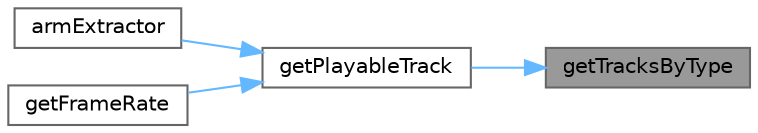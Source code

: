 digraph "getTracksByType"
{
 // LATEX_PDF_SIZE
  bgcolor="transparent";
  edge [fontname=Helvetica,fontsize=10,labelfontname=Helvetica,labelfontsize=10];
  node [fontname=Helvetica,fontsize=10,shape=box,height=0.2,width=0.4];
  rankdir="RL";
  Node1 [label="getTracksByType",height=0.2,width=0.4,color="gray40", fillcolor="grey60", style="filled", fontcolor="black",tooltip=" "];
  Node1 -> Node2 [dir="back",color="steelblue1",style="solid"];
  Node2 [label="getPlayableTrack",height=0.2,width=0.4,color="grey40", fillcolor="white", style="filled",URL="$a00037.html#ab7bc70c0c4e433f5adefc5ab71c84917",tooltip=" "];
  Node2 -> Node3 [dir="back",color="steelblue1",style="solid"];
  Node3 [label="armExtractor",height=0.2,width=0.4,color="grey40", fillcolor="white", style="filled",URL="$a00037.html#a9fddbcf75e24c10c08518f3403f70c3a",tooltip=" "];
  Node2 -> Node4 [dir="back",color="steelblue1",style="solid"];
  Node4 [label="getFrameRate",height=0.2,width=0.4,color="grey40", fillcolor="white", style="filled",URL="$a00037.html#a58f224d9dfd07ad67cc8e1a53c321993",tooltip=" "];
}
